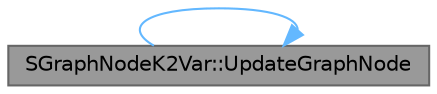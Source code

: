 digraph "SGraphNodeK2Var::UpdateGraphNode"
{
 // INTERACTIVE_SVG=YES
 // LATEX_PDF_SIZE
  bgcolor="transparent";
  edge [fontname=Helvetica,fontsize=10,labelfontname=Helvetica,labelfontsize=10];
  node [fontname=Helvetica,fontsize=10,shape=box,height=0.2,width=0.4];
  rankdir="LR";
  Node1 [id="Node000001",label="SGraphNodeK2Var::UpdateGraphNode",height=0.2,width=0.4,color="gray40", fillcolor="grey60", style="filled", fontcolor="black",tooltip="Update this GraphNode to match the data that it is observing."];
  Node1 -> Node1 [id="edge1_Node000001_Node000001",color="steelblue1",style="solid",tooltip=" "];
}
